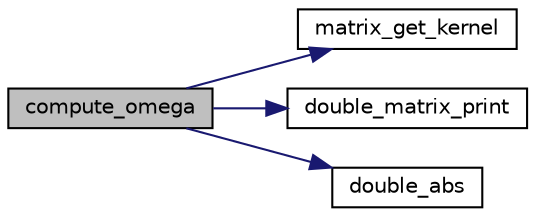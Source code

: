 digraph "compute_omega"
{
  edge [fontname="Helvetica",fontsize="10",labelfontname="Helvetica",labelfontsize="10"];
  node [fontname="Helvetica",fontsize="10",shape=record];
  rankdir="LR";
  Node161 [label="compute_omega",height=0.2,width=0.4,color="black", fillcolor="grey75", style="filled", fontcolor="black"];
  Node161 -> Node162 [color="midnightblue",fontsize="10",style="solid",fontname="Helvetica"];
  Node162 [label="matrix_get_kernel",height=0.2,width=0.4,color="black", fillcolor="white", style="filled",URL="$da/da3/burnside_8_c.html#a9cbadde1532d59b0e31bf016f74d0ad0"];
  Node161 -> Node163 [color="midnightblue",fontsize="10",style="solid",fontname="Helvetica"];
  Node163 [label="double_matrix_print",height=0.2,width=0.4,color="black", fillcolor="white", style="filled",URL="$da/da3/burnside_8_c.html#af7001691be9ad923c1c51aa461dae80a"];
  Node161 -> Node164 [color="midnightblue",fontsize="10",style="solid",fontname="Helvetica"];
  Node164 [label="double_abs",height=0.2,width=0.4,color="black", fillcolor="white", style="filled",URL="$da/da3/burnside_8_c.html#a523fdfbce0a10cc290dd4ee035895ae0"];
}
